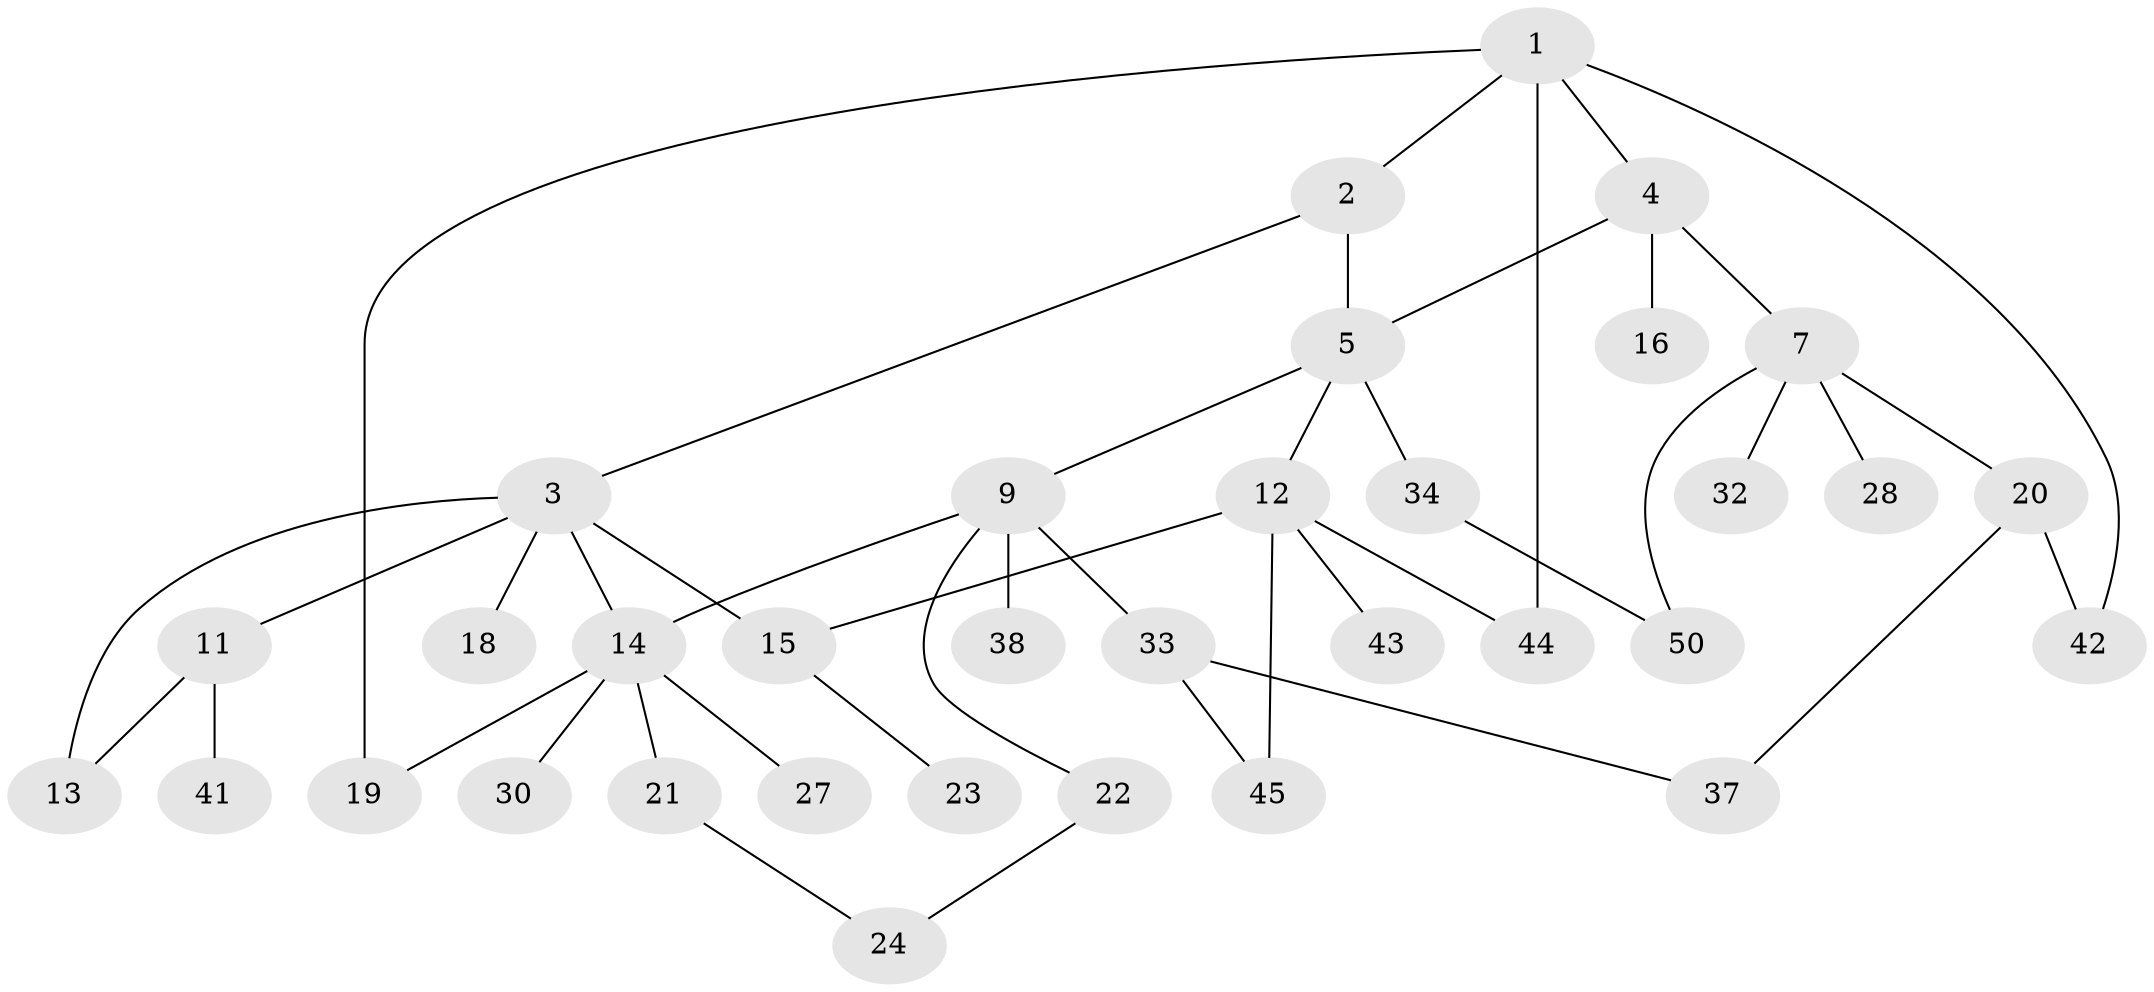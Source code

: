 // Generated by graph-tools (version 1.1) at 2025/23/03/03/25 07:23:33]
// undirected, 34 vertices, 44 edges
graph export_dot {
graph [start="1"]
  node [color=gray90,style=filled];
  1 [super="+8"];
  2 [super="+49"];
  3 [super="+6"];
  4 [super="+46"];
  5 [super="+31"];
  7 [super="+10"];
  9 [super="+39"];
  11 [super="+40"];
  12 [super="+51"];
  13;
  14 [super="+17"];
  15 [super="+35"];
  16;
  18;
  19 [super="+25"];
  20 [super="+26"];
  21;
  22;
  23;
  24 [super="+29"];
  27 [super="+53"];
  28;
  30;
  32;
  33 [super="+36"];
  34;
  37;
  38;
  41;
  42;
  43;
  44 [super="+48"];
  45 [super="+47"];
  50 [super="+52"];
  1 -- 2;
  1 -- 4;
  1 -- 44;
  1 -- 42;
  1 -- 19;
  2 -- 3;
  2 -- 5;
  3 -- 11;
  3 -- 15;
  3 -- 18;
  3 -- 13;
  3 -- 14;
  4 -- 7;
  4 -- 16;
  4 -- 5;
  5 -- 9;
  5 -- 12;
  5 -- 34;
  7 -- 20;
  7 -- 50;
  7 -- 32;
  7 -- 28;
  9 -- 22;
  9 -- 33;
  9 -- 38;
  9 -- 14;
  11 -- 41;
  11 -- 13;
  12 -- 43;
  12 -- 45;
  12 -- 15;
  12 -- 44;
  14 -- 30;
  14 -- 19;
  14 -- 21;
  14 -- 27;
  15 -- 23;
  20 -- 42;
  20 -- 37;
  21 -- 24;
  22 -- 24;
  33 -- 37;
  33 -- 45;
  34 -- 50;
}
